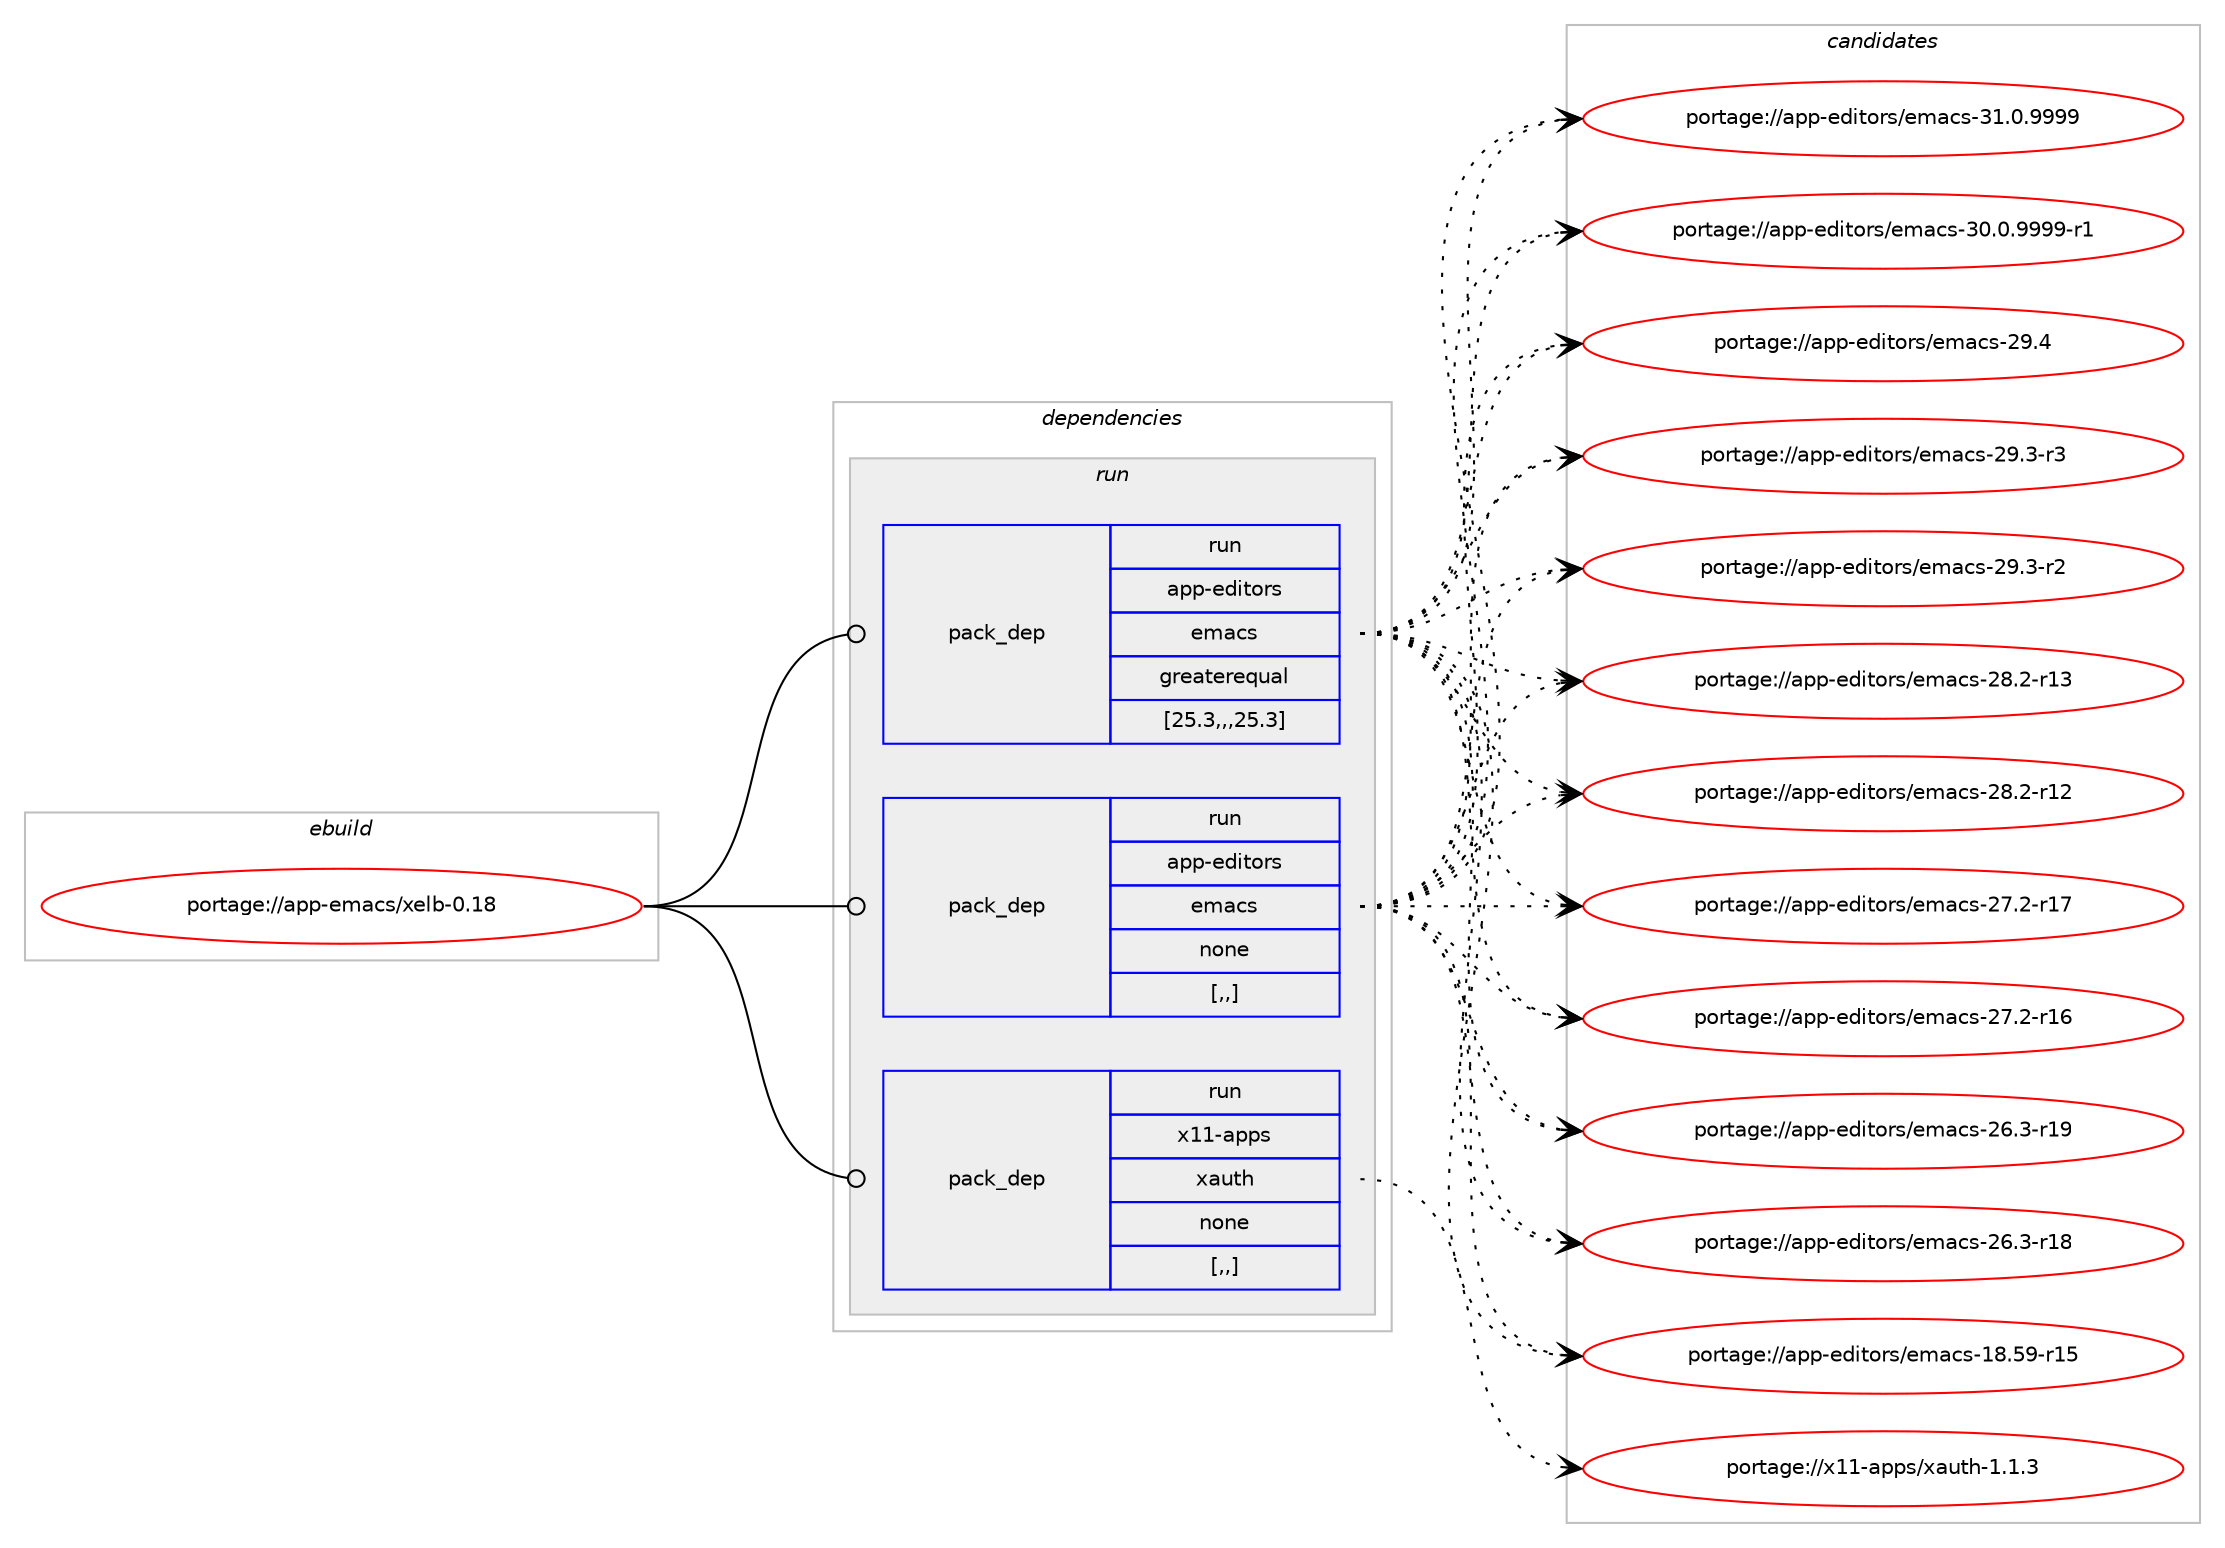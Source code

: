 digraph prolog {

# *************
# Graph options
# *************

newrank=true;
concentrate=true;
compound=true;
graph [rankdir=LR,fontname=Helvetica,fontsize=10,ranksep=1.5];#, ranksep=2.5, nodesep=0.2];
edge  [arrowhead=vee];
node  [fontname=Helvetica,fontsize=10];

# **********
# The ebuild
# **********

subgraph cluster_leftcol {
color=gray;
label=<<i>ebuild</i>>;
id [label="portage://app-emacs/xelb-0.18", color=red, width=4, href="../app-emacs/xelb-0.18.svg"];
}

# ****************
# The dependencies
# ****************

subgraph cluster_midcol {
color=gray;
label=<<i>dependencies</i>>;
subgraph cluster_compile {
fillcolor="#eeeeee";
style=filled;
label=<<i>compile</i>>;
}
subgraph cluster_compileandrun {
fillcolor="#eeeeee";
style=filled;
label=<<i>compile and run</i>>;
}
subgraph cluster_run {
fillcolor="#eeeeee";
style=filled;
label=<<i>run</i>>;
subgraph pack17095 {
dependency23460 [label=<<TABLE BORDER="0" CELLBORDER="1" CELLSPACING="0" CELLPADDING="4" WIDTH="220"><TR><TD ROWSPAN="6" CELLPADDING="30">pack_dep</TD></TR><TR><TD WIDTH="110">run</TD></TR><TR><TD>app-editors</TD></TR><TR><TD>emacs</TD></TR><TR><TD>greaterequal</TD></TR><TR><TD>[25.3,,,25.3]</TD></TR></TABLE>>, shape=none, color=blue];
}
id:e -> dependency23460:w [weight=20,style="solid",arrowhead="odot"];
subgraph pack17096 {
dependency23461 [label=<<TABLE BORDER="0" CELLBORDER="1" CELLSPACING="0" CELLPADDING="4" WIDTH="220"><TR><TD ROWSPAN="6" CELLPADDING="30">pack_dep</TD></TR><TR><TD WIDTH="110">run</TD></TR><TR><TD>app-editors</TD></TR><TR><TD>emacs</TD></TR><TR><TD>none</TD></TR><TR><TD>[,,]</TD></TR></TABLE>>, shape=none, color=blue];
}
id:e -> dependency23461:w [weight=20,style="solid",arrowhead="odot"];
subgraph pack17097 {
dependency23462 [label=<<TABLE BORDER="0" CELLBORDER="1" CELLSPACING="0" CELLPADDING="4" WIDTH="220"><TR><TD ROWSPAN="6" CELLPADDING="30">pack_dep</TD></TR><TR><TD WIDTH="110">run</TD></TR><TR><TD>x11-apps</TD></TR><TR><TD>xauth</TD></TR><TR><TD>none</TD></TR><TR><TD>[,,]</TD></TR></TABLE>>, shape=none, color=blue];
}
id:e -> dependency23462:w [weight=20,style="solid",arrowhead="odot"];
}
}

# **************
# The candidates
# **************

subgraph cluster_choices {
rank=same;
color=gray;
label=<<i>candidates</i>>;

subgraph choice17095 {
color=black;
nodesep=1;
choice971121124510110010511611111411547101109979911545514946484657575757 [label="portage://app-editors/emacs-31.0.9999", color=red, width=4,href="../app-editors/emacs-31.0.9999.svg"];
choice9711211245101100105116111114115471011099799115455148464846575757574511449 [label="portage://app-editors/emacs-30.0.9999-r1", color=red, width=4,href="../app-editors/emacs-30.0.9999-r1.svg"];
choice97112112451011001051161111141154710110997991154550574652 [label="portage://app-editors/emacs-29.4", color=red, width=4,href="../app-editors/emacs-29.4.svg"];
choice971121124510110010511611111411547101109979911545505746514511451 [label="portage://app-editors/emacs-29.3-r3", color=red, width=4,href="../app-editors/emacs-29.3-r3.svg"];
choice971121124510110010511611111411547101109979911545505746514511450 [label="portage://app-editors/emacs-29.3-r2", color=red, width=4,href="../app-editors/emacs-29.3-r2.svg"];
choice97112112451011001051161111141154710110997991154550564650451144951 [label="portage://app-editors/emacs-28.2-r13", color=red, width=4,href="../app-editors/emacs-28.2-r13.svg"];
choice97112112451011001051161111141154710110997991154550564650451144950 [label="portage://app-editors/emacs-28.2-r12", color=red, width=4,href="../app-editors/emacs-28.2-r12.svg"];
choice97112112451011001051161111141154710110997991154550554650451144955 [label="portage://app-editors/emacs-27.2-r17", color=red, width=4,href="../app-editors/emacs-27.2-r17.svg"];
choice97112112451011001051161111141154710110997991154550554650451144954 [label="portage://app-editors/emacs-27.2-r16", color=red, width=4,href="../app-editors/emacs-27.2-r16.svg"];
choice97112112451011001051161111141154710110997991154550544651451144957 [label="portage://app-editors/emacs-26.3-r19", color=red, width=4,href="../app-editors/emacs-26.3-r19.svg"];
choice97112112451011001051161111141154710110997991154550544651451144956 [label="portage://app-editors/emacs-26.3-r18", color=red, width=4,href="../app-editors/emacs-26.3-r18.svg"];
choice9711211245101100105116111114115471011099799115454956465357451144953 [label="portage://app-editors/emacs-18.59-r15", color=red, width=4,href="../app-editors/emacs-18.59-r15.svg"];
dependency23460:e -> choice971121124510110010511611111411547101109979911545514946484657575757:w [style=dotted,weight="100"];
dependency23460:e -> choice9711211245101100105116111114115471011099799115455148464846575757574511449:w [style=dotted,weight="100"];
dependency23460:e -> choice97112112451011001051161111141154710110997991154550574652:w [style=dotted,weight="100"];
dependency23460:e -> choice971121124510110010511611111411547101109979911545505746514511451:w [style=dotted,weight="100"];
dependency23460:e -> choice971121124510110010511611111411547101109979911545505746514511450:w [style=dotted,weight="100"];
dependency23460:e -> choice97112112451011001051161111141154710110997991154550564650451144951:w [style=dotted,weight="100"];
dependency23460:e -> choice97112112451011001051161111141154710110997991154550564650451144950:w [style=dotted,weight="100"];
dependency23460:e -> choice97112112451011001051161111141154710110997991154550554650451144955:w [style=dotted,weight="100"];
dependency23460:e -> choice97112112451011001051161111141154710110997991154550554650451144954:w [style=dotted,weight="100"];
dependency23460:e -> choice97112112451011001051161111141154710110997991154550544651451144957:w [style=dotted,weight="100"];
dependency23460:e -> choice97112112451011001051161111141154710110997991154550544651451144956:w [style=dotted,weight="100"];
dependency23460:e -> choice9711211245101100105116111114115471011099799115454956465357451144953:w [style=dotted,weight="100"];
}
subgraph choice17096 {
color=black;
nodesep=1;
choice971121124510110010511611111411547101109979911545514946484657575757 [label="portage://app-editors/emacs-31.0.9999", color=red, width=4,href="../app-editors/emacs-31.0.9999.svg"];
choice9711211245101100105116111114115471011099799115455148464846575757574511449 [label="portage://app-editors/emacs-30.0.9999-r1", color=red, width=4,href="../app-editors/emacs-30.0.9999-r1.svg"];
choice97112112451011001051161111141154710110997991154550574652 [label="portage://app-editors/emacs-29.4", color=red, width=4,href="../app-editors/emacs-29.4.svg"];
choice971121124510110010511611111411547101109979911545505746514511451 [label="portage://app-editors/emacs-29.3-r3", color=red, width=4,href="../app-editors/emacs-29.3-r3.svg"];
choice971121124510110010511611111411547101109979911545505746514511450 [label="portage://app-editors/emacs-29.3-r2", color=red, width=4,href="../app-editors/emacs-29.3-r2.svg"];
choice97112112451011001051161111141154710110997991154550564650451144951 [label="portage://app-editors/emacs-28.2-r13", color=red, width=4,href="../app-editors/emacs-28.2-r13.svg"];
choice97112112451011001051161111141154710110997991154550564650451144950 [label="portage://app-editors/emacs-28.2-r12", color=red, width=4,href="../app-editors/emacs-28.2-r12.svg"];
choice97112112451011001051161111141154710110997991154550554650451144955 [label="portage://app-editors/emacs-27.2-r17", color=red, width=4,href="../app-editors/emacs-27.2-r17.svg"];
choice97112112451011001051161111141154710110997991154550554650451144954 [label="portage://app-editors/emacs-27.2-r16", color=red, width=4,href="../app-editors/emacs-27.2-r16.svg"];
choice97112112451011001051161111141154710110997991154550544651451144957 [label="portage://app-editors/emacs-26.3-r19", color=red, width=4,href="../app-editors/emacs-26.3-r19.svg"];
choice97112112451011001051161111141154710110997991154550544651451144956 [label="portage://app-editors/emacs-26.3-r18", color=red, width=4,href="../app-editors/emacs-26.3-r18.svg"];
choice9711211245101100105116111114115471011099799115454956465357451144953 [label="portage://app-editors/emacs-18.59-r15", color=red, width=4,href="../app-editors/emacs-18.59-r15.svg"];
dependency23461:e -> choice971121124510110010511611111411547101109979911545514946484657575757:w [style=dotted,weight="100"];
dependency23461:e -> choice9711211245101100105116111114115471011099799115455148464846575757574511449:w [style=dotted,weight="100"];
dependency23461:e -> choice97112112451011001051161111141154710110997991154550574652:w [style=dotted,weight="100"];
dependency23461:e -> choice971121124510110010511611111411547101109979911545505746514511451:w [style=dotted,weight="100"];
dependency23461:e -> choice971121124510110010511611111411547101109979911545505746514511450:w [style=dotted,weight="100"];
dependency23461:e -> choice97112112451011001051161111141154710110997991154550564650451144951:w [style=dotted,weight="100"];
dependency23461:e -> choice97112112451011001051161111141154710110997991154550564650451144950:w [style=dotted,weight="100"];
dependency23461:e -> choice97112112451011001051161111141154710110997991154550554650451144955:w [style=dotted,weight="100"];
dependency23461:e -> choice97112112451011001051161111141154710110997991154550554650451144954:w [style=dotted,weight="100"];
dependency23461:e -> choice97112112451011001051161111141154710110997991154550544651451144957:w [style=dotted,weight="100"];
dependency23461:e -> choice97112112451011001051161111141154710110997991154550544651451144956:w [style=dotted,weight="100"];
dependency23461:e -> choice9711211245101100105116111114115471011099799115454956465357451144953:w [style=dotted,weight="100"];
}
subgraph choice17097 {
color=black;
nodesep=1;
choice120494945971121121154712097117116104454946494651 [label="portage://x11-apps/xauth-1.1.3", color=red, width=4,href="../x11-apps/xauth-1.1.3.svg"];
dependency23462:e -> choice120494945971121121154712097117116104454946494651:w [style=dotted,weight="100"];
}
}

}
